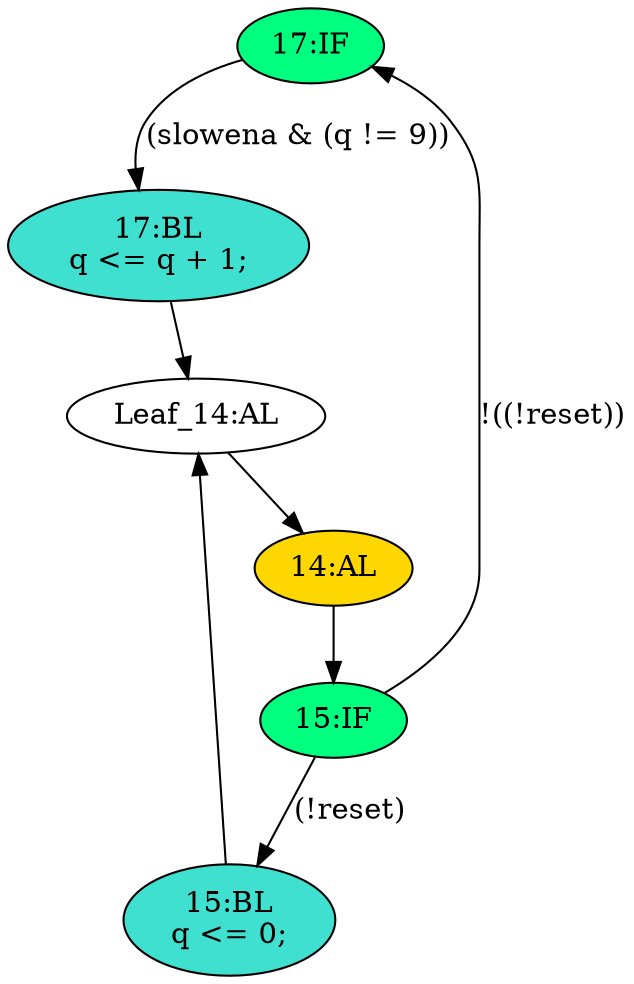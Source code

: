 strict digraph "compose( ,  )" {
	node [label="\N"];
	"17:IF"	[ast="<pyverilog.vparser.ast.IfStatement object at 0x7ff1d3b23890>",
		fillcolor=springgreen,
		label="17:IF",
		statements="[]",
		style=filled,
		typ=IfStatement];
	"17:BL"	[ast="<pyverilog.vparser.ast.Block object at 0x7ff1d3b23ed0>",
		fillcolor=turquoise,
		label="17:BL
q <= q + 1;",
		statements="[<pyverilog.vparser.ast.NonblockingSubstitution object at 0x7ff1d3b31150>]",
		style=filled,
		typ=Block];
	"17:IF" -> "17:BL"	[cond="['slowena', 'q']",
		label="(slowena & (q != 9))",
		lineno=17];
	"15:BL"	[ast="<pyverilog.vparser.ast.Block object at 0x7ff1d3bb5690>",
		fillcolor=turquoise,
		label="15:BL
q <= 0;",
		statements="[<pyverilog.vparser.ast.NonblockingSubstitution object at 0x7ff1d3ad6bd0>]",
		style=filled,
		typ=Block];
	"Leaf_14:AL"	[def_var="['q']",
		label="Leaf_14:AL"];
	"15:BL" -> "Leaf_14:AL"	[cond="[]",
		lineno=None];
	"17:BL" -> "Leaf_14:AL"	[cond="[]",
		lineno=None];
	"14:AL"	[ast="<pyverilog.vparser.ast.Always object at 0x7ff1d3bb5790>",
		clk_sens=True,
		fillcolor=gold,
		label="14:AL",
		sens="['clk', 'reset']",
		statements="[]",
		style=filled,
		typ=Always,
		use_var="['reset', 'q', 'slowena']"];
	"15:IF"	[ast="<pyverilog.vparser.ast.IfStatement object at 0x7ff1d3b23d10>",
		fillcolor=springgreen,
		label="15:IF",
		statements="[]",
		style=filled,
		typ=IfStatement];
	"14:AL" -> "15:IF"	[cond="[]",
		lineno=None];
	"15:IF" -> "17:IF"	[cond="['reset']",
		label="!((!reset))",
		lineno=15];
	"15:IF" -> "15:BL"	[cond="['reset']",
		label="(!reset)",
		lineno=15];
	"Leaf_14:AL" -> "14:AL";
}
